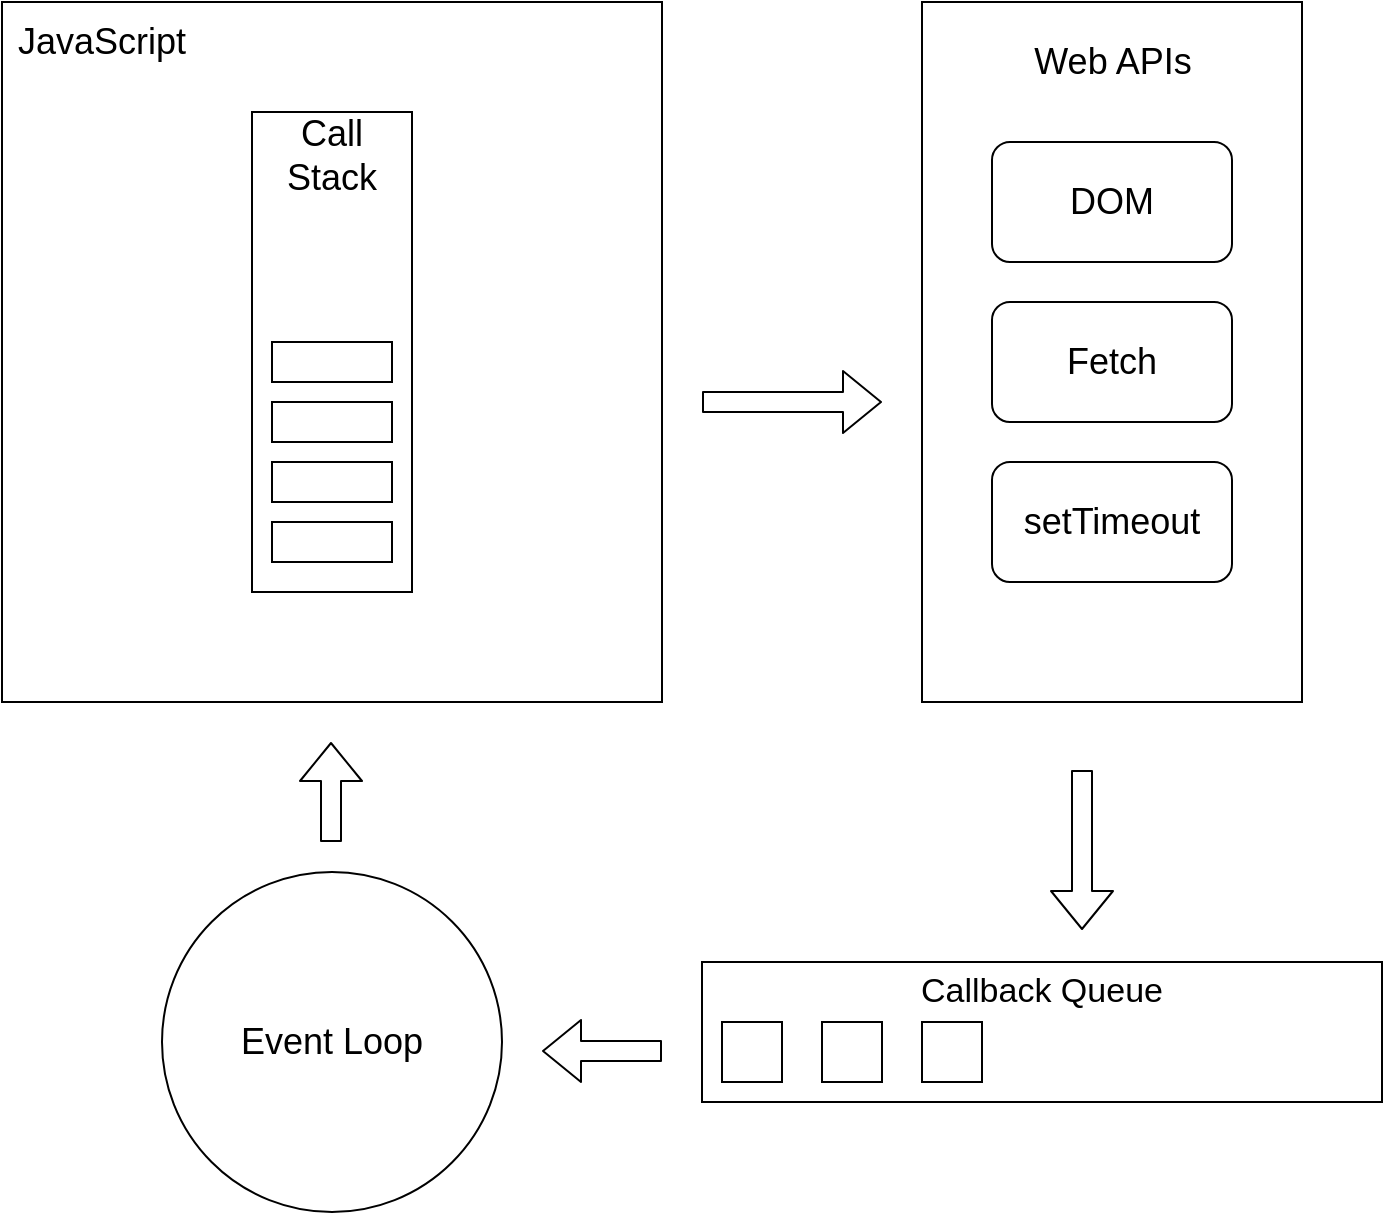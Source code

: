 <mxfile version="14.6.0" type="github">
  <diagram id="6r5mw1DmH5bTRlWealW-" name="Page-1">
    <mxGraphModel dx="1347" dy="696" grid="1" gridSize="10" guides="1" tooltips="1" connect="1" arrows="1" fold="1" page="1" pageScale="1" pageWidth="850" pageHeight="1100" math="0" shadow="0">
      <root>
        <mxCell id="0" />
        <mxCell id="1" parent="0" />
        <mxCell id="Bd3Er_YMUO2qb7um0DIA-3" value="" style="rounded=0;whiteSpace=wrap;html=1;" vertex="1" parent="1">
          <mxGeometry x="20" y="30" width="330" height="350" as="geometry" />
        </mxCell>
        <mxCell id="Bd3Er_YMUO2qb7um0DIA-2" value="" style="rounded=0;whiteSpace=wrap;html=1;" vertex="1" parent="1">
          <mxGeometry x="145" y="85" width="80" height="240" as="geometry" />
        </mxCell>
        <mxCell id="Bd3Er_YMUO2qb7um0DIA-4" value="&lt;font style=&quot;font-size: 18px&quot;&gt;JavaScript&lt;/font&gt;" style="text;html=1;strokeColor=none;fillColor=none;align=center;verticalAlign=middle;whiteSpace=wrap;rounded=0;" vertex="1" parent="1">
          <mxGeometry x="50" y="40" width="40" height="20" as="geometry" />
        </mxCell>
        <mxCell id="Bd3Er_YMUO2qb7um0DIA-6" value="&lt;font style=&quot;font-size: 18px&quot;&gt;Call Stack&lt;/font&gt;" style="text;html=1;strokeColor=none;fillColor=none;align=center;verticalAlign=middle;whiteSpace=wrap;rounded=0;" vertex="1" parent="1">
          <mxGeometry x="155" y="97" width="60" height="20" as="geometry" />
        </mxCell>
        <mxCell id="Bd3Er_YMUO2qb7um0DIA-7" value="" style="rounded=0;whiteSpace=wrap;html=1;" vertex="1" parent="1">
          <mxGeometry x="155" y="290" width="60" height="20" as="geometry" />
        </mxCell>
        <mxCell id="Bd3Er_YMUO2qb7um0DIA-8" value="" style="rounded=0;whiteSpace=wrap;html=1;" vertex="1" parent="1">
          <mxGeometry x="155" y="260" width="60" height="20" as="geometry" />
        </mxCell>
        <mxCell id="Bd3Er_YMUO2qb7um0DIA-9" value="" style="rounded=0;whiteSpace=wrap;html=1;" vertex="1" parent="1">
          <mxGeometry x="155" y="230" width="60" height="20" as="geometry" />
        </mxCell>
        <mxCell id="Bd3Er_YMUO2qb7um0DIA-10" value="" style="rounded=0;whiteSpace=wrap;html=1;" vertex="1" parent="1">
          <mxGeometry x="155" y="200" width="60" height="20" as="geometry" />
        </mxCell>
        <mxCell id="Bd3Er_YMUO2qb7um0DIA-11" value="" style="shape=flexArrow;endArrow=classic;html=1;" edge="1" parent="1">
          <mxGeometry width="50" height="50" relative="1" as="geometry">
            <mxPoint x="370" y="230" as="sourcePoint" />
            <mxPoint x="460" y="230" as="targetPoint" />
          </mxGeometry>
        </mxCell>
        <mxCell id="Bd3Er_YMUO2qb7um0DIA-13" value="" style="rounded=0;whiteSpace=wrap;html=1;" vertex="1" parent="1">
          <mxGeometry x="480" y="30" width="190" height="350" as="geometry" />
        </mxCell>
        <mxCell id="Bd3Er_YMUO2qb7um0DIA-14" value="&lt;font style=&quot;font-size: 18px&quot;&gt;Web APIs&lt;/font&gt;" style="text;html=1;strokeColor=none;fillColor=none;align=center;verticalAlign=middle;whiteSpace=wrap;rounded=0;" vertex="1" parent="1">
          <mxGeometry x="527.5" y="50" width="95" height="20" as="geometry" />
        </mxCell>
        <mxCell id="Bd3Er_YMUO2qb7um0DIA-15" value="&lt;font style=&quot;font-size: 18px&quot;&gt;DOM&lt;/font&gt;" style="rounded=1;whiteSpace=wrap;html=1;" vertex="1" parent="1">
          <mxGeometry x="515" y="100" width="120" height="60" as="geometry" />
        </mxCell>
        <mxCell id="Bd3Er_YMUO2qb7um0DIA-16" value="&lt;font style=&quot;font-size: 18px&quot;&gt;Fetch&lt;/font&gt;" style="rounded=1;whiteSpace=wrap;html=1;" vertex="1" parent="1">
          <mxGeometry x="515" y="180" width="120" height="60" as="geometry" />
        </mxCell>
        <mxCell id="Bd3Er_YMUO2qb7um0DIA-17" value="&lt;font style=&quot;font-size: 18px&quot;&gt;setTimeout&lt;/font&gt;" style="rounded=1;whiteSpace=wrap;html=1;" vertex="1" parent="1">
          <mxGeometry x="515" y="260" width="120" height="60" as="geometry" />
        </mxCell>
        <mxCell id="Bd3Er_YMUO2qb7um0DIA-18" value="" style="shape=flexArrow;endArrow=classic;html=1;" edge="1" parent="1">
          <mxGeometry width="50" height="50" relative="1" as="geometry">
            <mxPoint x="560" y="414" as="sourcePoint" />
            <mxPoint x="560" y="494" as="targetPoint" />
          </mxGeometry>
        </mxCell>
        <mxCell id="Bd3Er_YMUO2qb7um0DIA-20" value="" style="rounded=0;whiteSpace=wrap;html=1;" vertex="1" parent="1">
          <mxGeometry x="370" y="510" width="340" height="70" as="geometry" />
        </mxCell>
        <mxCell id="Bd3Er_YMUO2qb7um0DIA-21" value="&lt;font style=&quot;font-size: 17px&quot;&gt;Callback Queue&lt;/font&gt;" style="text;html=1;strokeColor=none;fillColor=none;align=center;verticalAlign=middle;whiteSpace=wrap;rounded=0;" vertex="1" parent="1">
          <mxGeometry x="460" y="515" width="160" height="20" as="geometry" />
        </mxCell>
        <mxCell id="Bd3Er_YMUO2qb7um0DIA-22" value="" style="whiteSpace=wrap;html=1;aspect=fixed;" vertex="1" parent="1">
          <mxGeometry x="380" y="540" width="30" height="30" as="geometry" />
        </mxCell>
        <mxCell id="Bd3Er_YMUO2qb7um0DIA-23" value="" style="whiteSpace=wrap;html=1;aspect=fixed;" vertex="1" parent="1">
          <mxGeometry x="430" y="540" width="30" height="30" as="geometry" />
        </mxCell>
        <mxCell id="Bd3Er_YMUO2qb7um0DIA-24" value="" style="whiteSpace=wrap;html=1;aspect=fixed;" vertex="1" parent="1">
          <mxGeometry x="480" y="540" width="30" height="30" as="geometry" />
        </mxCell>
        <mxCell id="Bd3Er_YMUO2qb7um0DIA-25" value="&lt;font style=&quot;font-size: 18px&quot;&gt;Event Loop&lt;/font&gt;" style="ellipse;whiteSpace=wrap;html=1;aspect=fixed;" vertex="1" parent="1">
          <mxGeometry x="100" y="465" width="170" height="170" as="geometry" />
        </mxCell>
        <mxCell id="Bd3Er_YMUO2qb7um0DIA-26" value="" style="shape=flexArrow;endArrow=classic;html=1;" edge="1" parent="1">
          <mxGeometry width="50" height="50" relative="1" as="geometry">
            <mxPoint x="350" y="554.5" as="sourcePoint" />
            <mxPoint x="290" y="554.5" as="targetPoint" />
          </mxGeometry>
        </mxCell>
        <mxCell id="Bd3Er_YMUO2qb7um0DIA-27" value="" style="shape=flexArrow;endArrow=classic;html=1;" edge="1" parent="1">
          <mxGeometry width="50" height="50" relative="1" as="geometry">
            <mxPoint x="184.5" y="450" as="sourcePoint" />
            <mxPoint x="184.5" y="400" as="targetPoint" />
          </mxGeometry>
        </mxCell>
      </root>
    </mxGraphModel>
  </diagram>
</mxfile>
